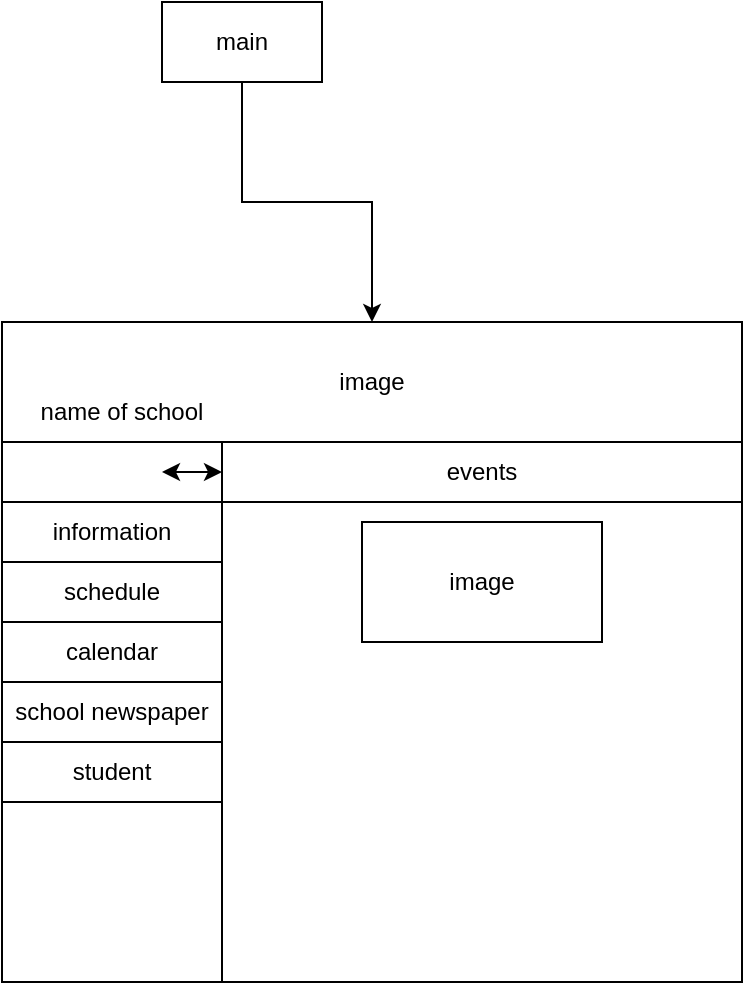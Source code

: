 <mxfile version="15.2.9" type="github">
  <diagram id="V-6PvVMUH32d-ZvBnuU0" name="Page-1">
    <mxGraphModel dx="1038" dy="587" grid="1" gridSize="10" guides="1" tooltips="1" connect="1" arrows="1" fold="1" page="1" pageScale="1" pageWidth="827" pageHeight="1169" math="0" shadow="0">
      <root>
        <mxCell id="0" />
        <mxCell id="1" parent="0" />
        <mxCell id="Jwu31BnUULOb9Iycs6mE-23" value="" style="rounded=0;whiteSpace=wrap;html=1;" vertex="1" parent="1">
          <mxGeometry x="110" y="240" width="30" height="30" as="geometry" />
        </mxCell>
        <mxCell id="Jwu31BnUULOb9Iycs6mE-15" style="edgeStyle=orthogonalEdgeStyle;rounded=0;orthogonalLoop=1;jettySize=auto;html=1;exitX=0.5;exitY=1;exitDx=0;exitDy=0;entryX=0.5;entryY=0;entryDx=0;entryDy=0;" edge="1" parent="1" source="Jwu31BnUULOb9Iycs6mE-1" target="Jwu31BnUULOb9Iycs6mE-5">
          <mxGeometry relative="1" as="geometry" />
        </mxCell>
        <mxCell id="Jwu31BnUULOb9Iycs6mE-1" value="main" style="rounded=0;whiteSpace=wrap;html=1;" vertex="1" parent="1">
          <mxGeometry x="110" y="20" width="80" height="40" as="geometry" />
        </mxCell>
        <mxCell id="Jwu31BnUULOb9Iycs6mE-3" value="" style="rounded=0;whiteSpace=wrap;html=1;" vertex="1" parent="1">
          <mxGeometry x="30" y="180" width="370" height="330" as="geometry" />
        </mxCell>
        <mxCell id="Jwu31BnUULOb9Iycs6mE-5" value="image" style="rounded=0;whiteSpace=wrap;html=1;" vertex="1" parent="1">
          <mxGeometry x="30" y="180" width="370" height="60" as="geometry" />
        </mxCell>
        <mxCell id="Jwu31BnUULOb9Iycs6mE-6" value="information" style="rounded=0;whiteSpace=wrap;html=1;" vertex="1" parent="1">
          <mxGeometry x="30" y="270" width="110" height="30" as="geometry" />
        </mxCell>
        <mxCell id="Jwu31BnUULOb9Iycs6mE-7" value="events" style="rounded=0;whiteSpace=wrap;html=1;" vertex="1" parent="1">
          <mxGeometry x="140" y="240" width="260" height="30" as="geometry" />
        </mxCell>
        <mxCell id="Jwu31BnUULOb9Iycs6mE-10" value="" style="rounded=0;whiteSpace=wrap;html=1;" vertex="1" parent="1">
          <mxGeometry x="140" y="270" width="260" height="240" as="geometry" />
        </mxCell>
        <mxCell id="Jwu31BnUULOb9Iycs6mE-13" value="image" style="rounded=0;whiteSpace=wrap;html=1;" vertex="1" parent="1">
          <mxGeometry x="210" y="280" width="120" height="60" as="geometry" />
        </mxCell>
        <mxCell id="Jwu31BnUULOb9Iycs6mE-16" value="name of school" style="text;html=1;strokeColor=none;fillColor=none;align=center;verticalAlign=middle;whiteSpace=wrap;rounded=0;" vertex="1" parent="1">
          <mxGeometry x="30" y="210" width="120" height="30" as="geometry" />
        </mxCell>
        <mxCell id="Jwu31BnUULOb9Iycs6mE-17" value="schedule" style="rounded=0;whiteSpace=wrap;html=1;" vertex="1" parent="1">
          <mxGeometry x="30" y="300" width="110" height="30" as="geometry" />
        </mxCell>
        <mxCell id="Jwu31BnUULOb9Iycs6mE-18" value="school newspaper" style="rounded=0;whiteSpace=wrap;html=1;" vertex="1" parent="1">
          <mxGeometry x="30" y="360" width="110" height="30" as="geometry" />
        </mxCell>
        <mxCell id="Jwu31BnUULOb9Iycs6mE-19" value="calendar" style="rounded=0;whiteSpace=wrap;html=1;" vertex="1" parent="1">
          <mxGeometry x="30" y="330" width="110" height="30" as="geometry" />
        </mxCell>
        <mxCell id="Jwu31BnUULOb9Iycs6mE-21" value="" style="endArrow=classic;startArrow=none;html=1;entryX=0;entryY=0.5;entryDx=0;entryDy=0;" edge="1" parent="1" source="Jwu31BnUULOb9Iycs6mE-23" target="Jwu31BnUULOb9Iycs6mE-7">
          <mxGeometry width="50" height="50" relative="1" as="geometry">
            <mxPoint x="113" y="255" as="sourcePoint" />
            <mxPoint x="440" y="280" as="targetPoint" />
          </mxGeometry>
        </mxCell>
        <mxCell id="Jwu31BnUULOb9Iycs6mE-25" value="" style="endArrow=classic;startArrow=classic;html=1;exitX=0;exitY=0.5;exitDx=0;exitDy=0;" edge="1" parent="1" source="Jwu31BnUULOb9Iycs6mE-7">
          <mxGeometry width="50" height="50" relative="1" as="geometry">
            <mxPoint x="390" y="330" as="sourcePoint" />
            <mxPoint x="110" y="255" as="targetPoint" />
          </mxGeometry>
        </mxCell>
        <mxCell id="Jwu31BnUULOb9Iycs6mE-27" value="student" style="rounded=0;whiteSpace=wrap;html=1;" vertex="1" parent="1">
          <mxGeometry x="30" y="390" width="110" height="30" as="geometry" />
        </mxCell>
      </root>
    </mxGraphModel>
  </diagram>
</mxfile>
